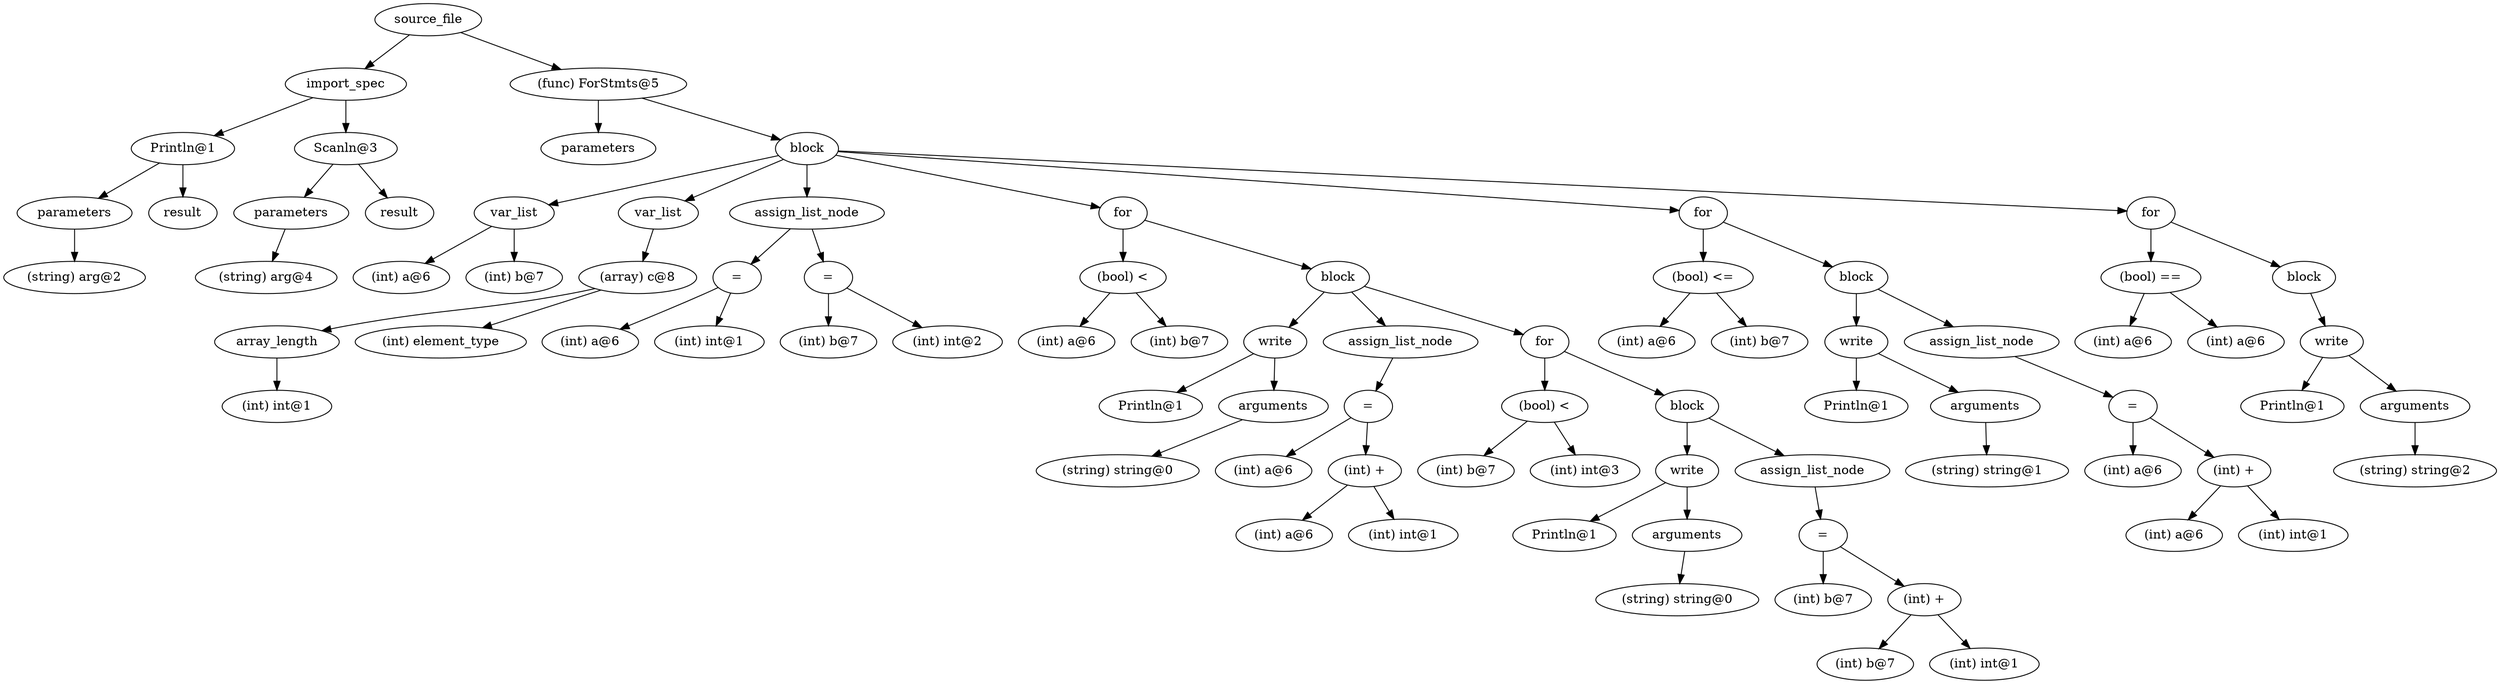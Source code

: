 digraph {
graph [ordering="out"];
node0[label="source_file"];
node1[label="import_spec"];
node2[label="Println@1"];
node3[label="parameters"];
node4[label="(string) arg@2"];
node3 -> node4;
node2 -> node3;
node5[label="result"];
node2 -> node5;
node1 -> node2;
node6[label="Scanln@3"];
node7[label="parameters"];
node8[label="(string) arg@4"];
node7 -> node8;
node6 -> node7;
node9[label="result"];
node6 -> node9;
node1 -> node6;
node0 -> node1;
node10[label="(func) ForStmts@5"];
node11[label="parameters"];
node10 -> node11;
node12[label="block"];
node13[label="var_list"];
node14[label="(int) a@6"];
node13 -> node14;
node15[label="(int) b@7"];
node13 -> node15;
node12 -> node13;
node16[label="var_list"];
node17[label="(array) c@8"];
node18[label="array_length"];
node19[label="(int) int@1"];
node18 -> node19;
node17 -> node18;
node20[label="(int) element_type"];
node17 -> node20;
node16 -> node17;
node12 -> node16;
node21[label="assign_list_node"];
node22[label="="];
node23[label="(int) a@6"];
node22 -> node23;
node24[label="(int) int@1"];
node22 -> node24;
node21 -> node22;
node25[label="="];
node26[label="(int) b@7"];
node25 -> node26;
node27[label="(int) int@2"];
node25 -> node27;
node21 -> node25;
node12 -> node21;
node28[label="for"];
node29[label="(bool) <"];
node30[label="(int) a@6"];
node29 -> node30;
node31[label="(int) b@7"];
node29 -> node31;
node28 -> node29;
node32[label="block"];
node33[label="write"];
node34[label="Println@1"];
node33 -> node34;
node35[label="arguments"];
node36[label="(string) string@0"];
node35 -> node36;
node33 -> node35;
node32 -> node33;
node37[label="assign_list_node"];
node38[label="="];
node39[label="(int) a@6"];
node38 -> node39;
node40[label="(int) +"];
node41[label="(int) a@6"];
node40 -> node41;
node42[label="(int) int@1"];
node40 -> node42;
node38 -> node40;
node37 -> node38;
node32 -> node37;
node43[label="for"];
node44[label="(bool) <"];
node45[label="(int) b@7"];
node44 -> node45;
node46[label="(int) int@3"];
node44 -> node46;
node43 -> node44;
node47[label="block"];
node48[label="write"];
node49[label="Println@1"];
node48 -> node49;
node50[label="arguments"];
node51[label="(string) string@0"];
node50 -> node51;
node48 -> node50;
node47 -> node48;
node52[label="assign_list_node"];
node53[label="="];
node54[label="(int) b@7"];
node53 -> node54;
node55[label="(int) +"];
node56[label="(int) b@7"];
node55 -> node56;
node57[label="(int) int@1"];
node55 -> node57;
node53 -> node55;
node52 -> node53;
node47 -> node52;
node43 -> node47;
node32 -> node43;
node28 -> node32;
node12 -> node28;
node58[label="for"];
node59[label="(bool) <="];
node60[label="(int) a@6"];
node59 -> node60;
node61[label="(int) b@7"];
node59 -> node61;
node58 -> node59;
node62[label="block"];
node63[label="write"];
node64[label="Println@1"];
node63 -> node64;
node65[label="arguments"];
node66[label="(string) string@1"];
node65 -> node66;
node63 -> node65;
node62 -> node63;
node67[label="assign_list_node"];
node68[label="="];
node69[label="(int) a@6"];
node68 -> node69;
node70[label="(int) +"];
node71[label="(int) a@6"];
node70 -> node71;
node72[label="(int) int@1"];
node70 -> node72;
node68 -> node70;
node67 -> node68;
node62 -> node67;
node58 -> node62;
node12 -> node58;
node73[label="for"];
node74[label="(bool) =="];
node75[label="(int) a@6"];
node74 -> node75;
node76[label="(int) a@6"];
node74 -> node76;
node73 -> node74;
node77[label="block"];
node78[label="write"];
node79[label="Println@1"];
node78 -> node79;
node80[label="arguments"];
node81[label="(string) string@2"];
node80 -> node81;
node78 -> node80;
node77 -> node78;
node73 -> node77;
node12 -> node73;
node10 -> node12;
node0 -> node10;
}